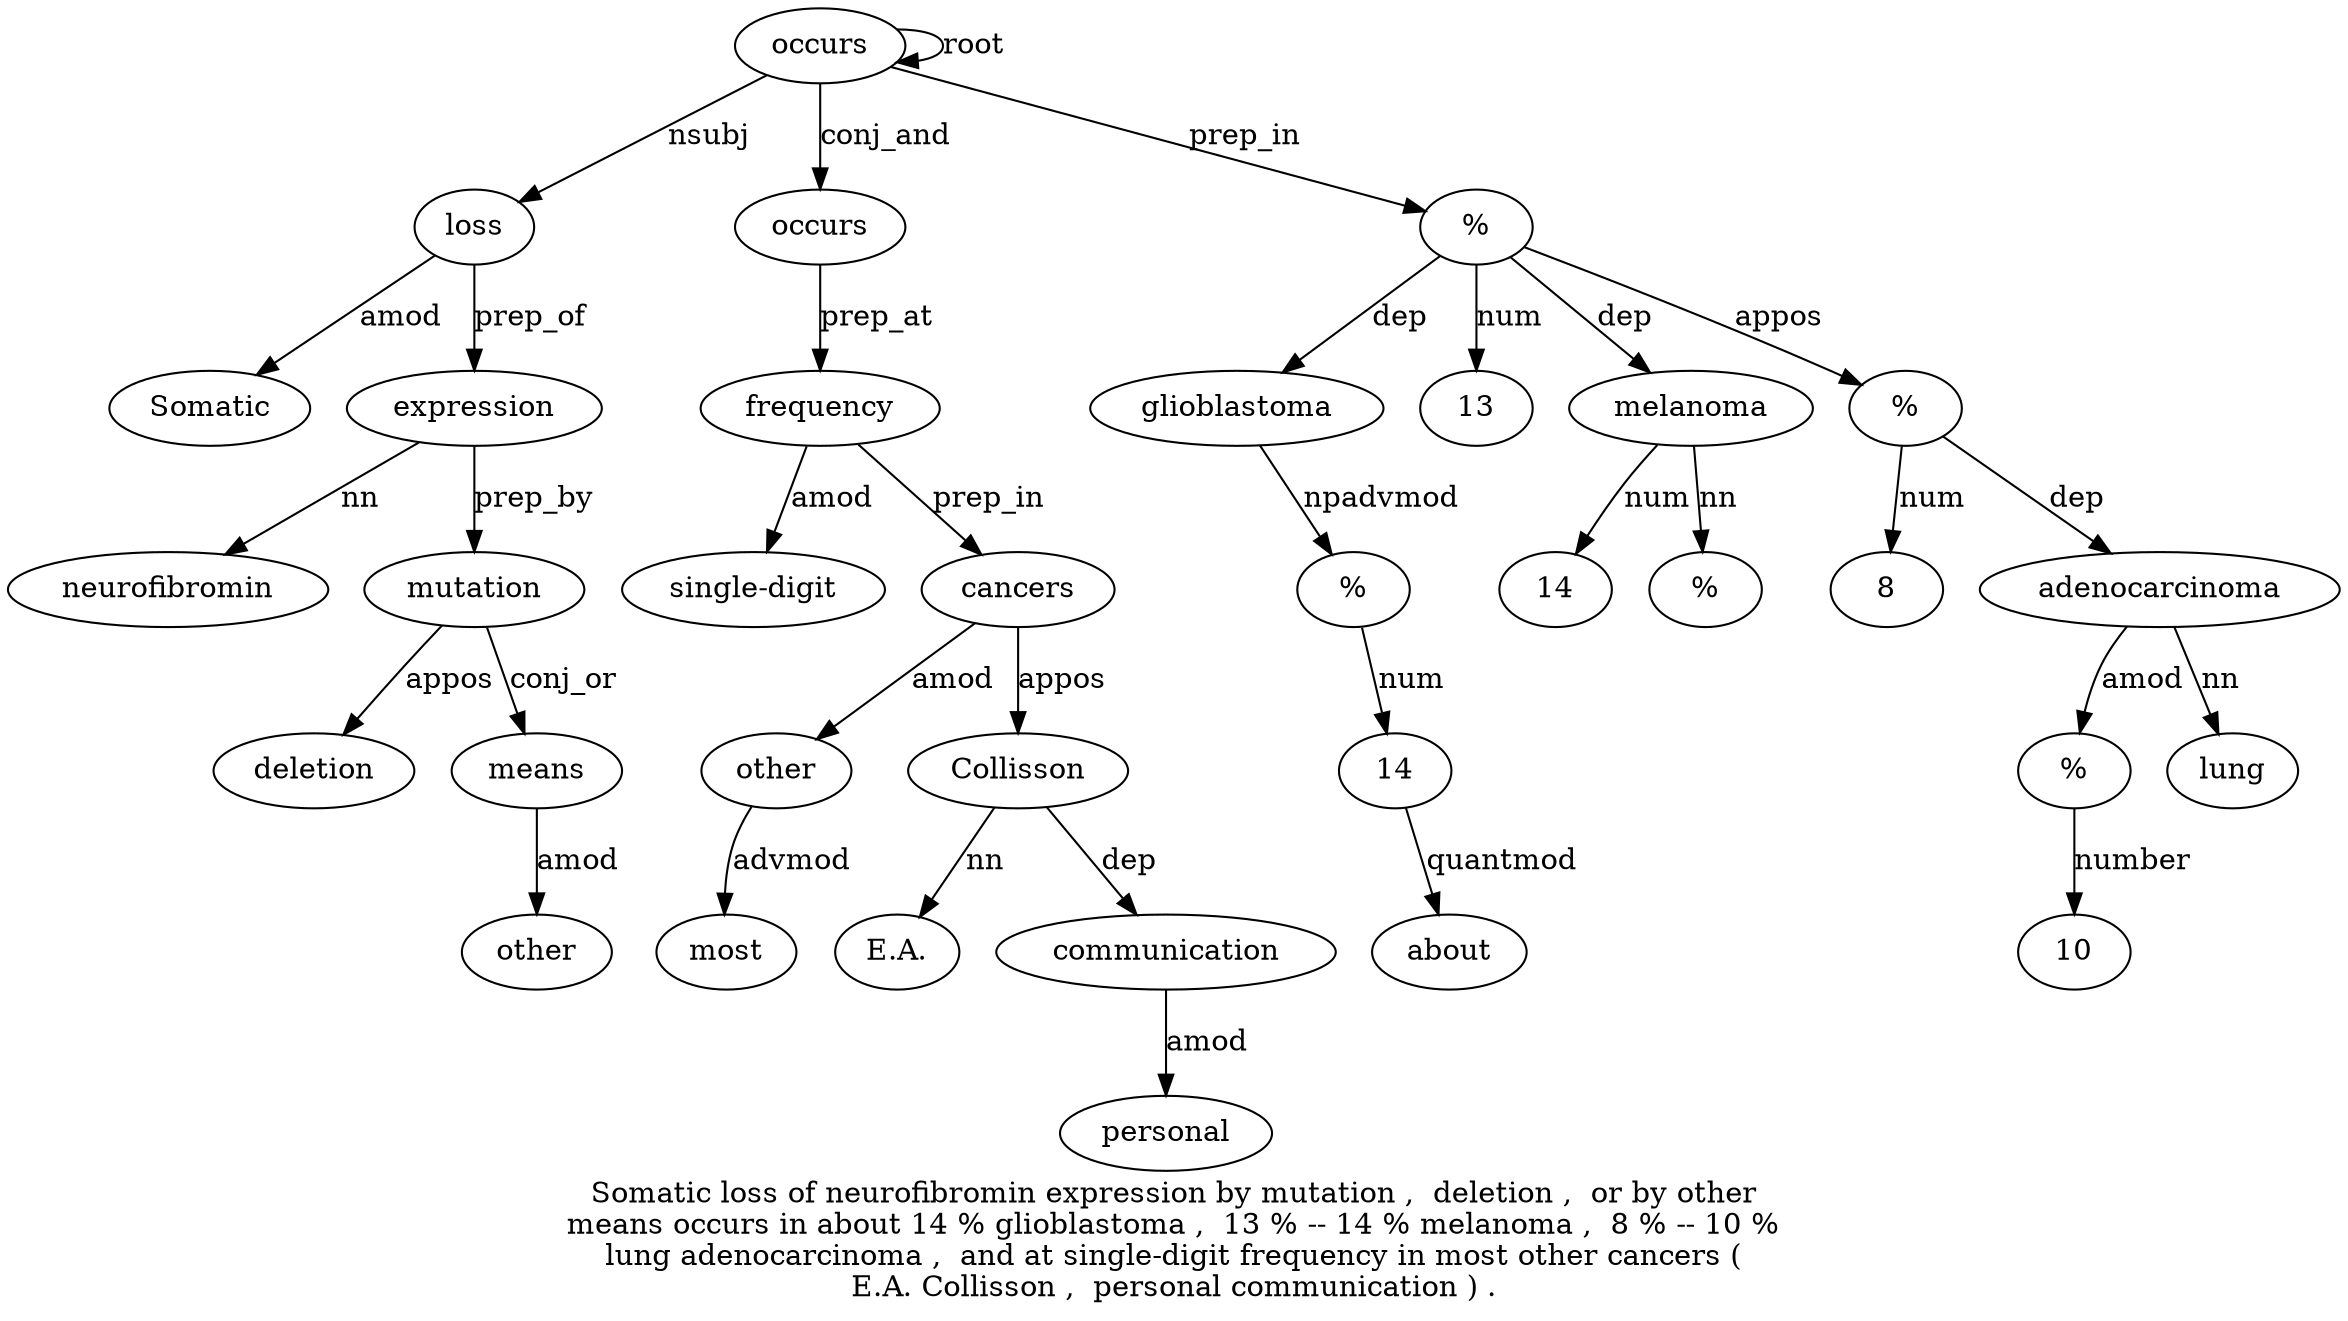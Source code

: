 digraph "Somatic loss of neurofibromin expression by mutation ,  deletion ,  or by other means occurs in about 14 % glioblastoma ,  13 % -- 14 % melanoma ,  8 % -- 10 % lung adenocarcinoma ,  and at single-digit frequency in most other cancers ( E.A. Collisson ,  personal communication ) ." {
label="Somatic loss of neurofibromin expression by mutation ,  deletion ,  or by other
means occurs in about 14 % glioblastoma ,  13 % -- 14 % melanoma ,  8 % -- 10 %
lung adenocarcinoma ,  and at single-digit frequency in most other cancers (
E.A. Collisson ,  personal communication ) .";
loss2 [style=filled, fillcolor=white, label=loss];
Somatic1 [style=filled, fillcolor=white, label=Somatic];
loss2 -> Somatic1  [label=amod];
occurs15 [style=filled, fillcolor=white, label=occurs];
occurs15 -> loss2  [label=nsubj];
expression5 [style=filled, fillcolor=white, label=expression];
neurofibromin4 [style=filled, fillcolor=white, label=neurofibromin];
expression5 -> neurofibromin4  [label=nn];
loss2 -> expression5  [label=prep_of];
mutation7 [style=filled, fillcolor=white, label=mutation];
expression5 -> mutation7  [label=prep_by];
deletion9 [style=filled, fillcolor=white, label=deletion];
mutation7 -> deletion9  [label=appos];
means14 [style=filled, fillcolor=white, label=means];
other13 [style=filled, fillcolor=white, label=other];
means14 -> other13  [label=amod];
mutation7 -> means14  [label=conj_or];
occurs15 -> occurs15  [label=root];
"occurs15'" [style=filled, fillcolor=white, label=occurs];
occurs15 -> "occurs15'"  [label=conj_and];
1418 [style=filled, fillcolor=white, label=14];
about17 [style=filled, fillcolor=white, label=about];
1418 -> about17  [label=quantmod];
"%19" [style=filled, fillcolor=white, label="%"];
"%19" -> 1418  [label=num];
glioblastoma20 [style=filled, fillcolor=white, label=glioblastoma];
glioblastoma20 -> "%19"  [label=npadvmod];
"%23" [style=filled, fillcolor=white, label="%"];
"%23" -> glioblastoma20  [label=dep];
1322 [style=filled, fillcolor=white, label=13];
"%23" -> 1322  [label=num];
occurs15 -> "%23"  [label=prep_in];
melanoma27 [style=filled, fillcolor=white, label=melanoma];
1425 [style=filled, fillcolor=white, label=14];
melanoma27 -> 1425  [label=num];
"%26" [style=filled, fillcolor=white, label="%"];
melanoma27 -> "%26"  [label=nn];
"%23" -> melanoma27  [label=dep];
"%30" [style=filled, fillcolor=white, label="%"];
829 [style=filled, fillcolor=white, label=8];
"%30" -> 829  [label=num];
"%23" -> "%30"  [label=appos];
"%33" [style=filled, fillcolor=white, label="%"];
1032 [style=filled, fillcolor=white, label=10];
"%33" -> 1032  [label=number];
adenocarcinoma35 [style=filled, fillcolor=white, label=adenocarcinoma];
adenocarcinoma35 -> "%33"  [label=amod];
lung34 [style=filled, fillcolor=white, label=lung];
adenocarcinoma35 -> lung34  [label=nn];
"%30" -> adenocarcinoma35  [label=dep];
frequency40 [style=filled, fillcolor=white, label=frequency];
"single-digit39" [style=filled, fillcolor=white, label="single-digit"];
frequency40 -> "single-digit39"  [label=amod];
"occurs15'" -> frequency40  [label=prep_at];
other43 [style=filled, fillcolor=white, label=other];
most42 [style=filled, fillcolor=white, label=most];
other43 -> most42  [label=advmod];
cancers44 [style=filled, fillcolor=white, label=cancers];
cancers44 -> other43  [label=amod];
frequency40 -> cancers44  [label=prep_in];
Collisson47 [style=filled, fillcolor=white, label=Collisson];
"E.A.46" [style=filled, fillcolor=white, label="E.A."];
Collisson47 -> "E.A.46"  [label=nn];
cancers44 -> Collisson47  [label=appos];
communication50 [style=filled, fillcolor=white, label=communication];
personal49 [style=filled, fillcolor=white, label=personal];
communication50 -> personal49  [label=amod];
Collisson47 -> communication50  [label=dep];
}
